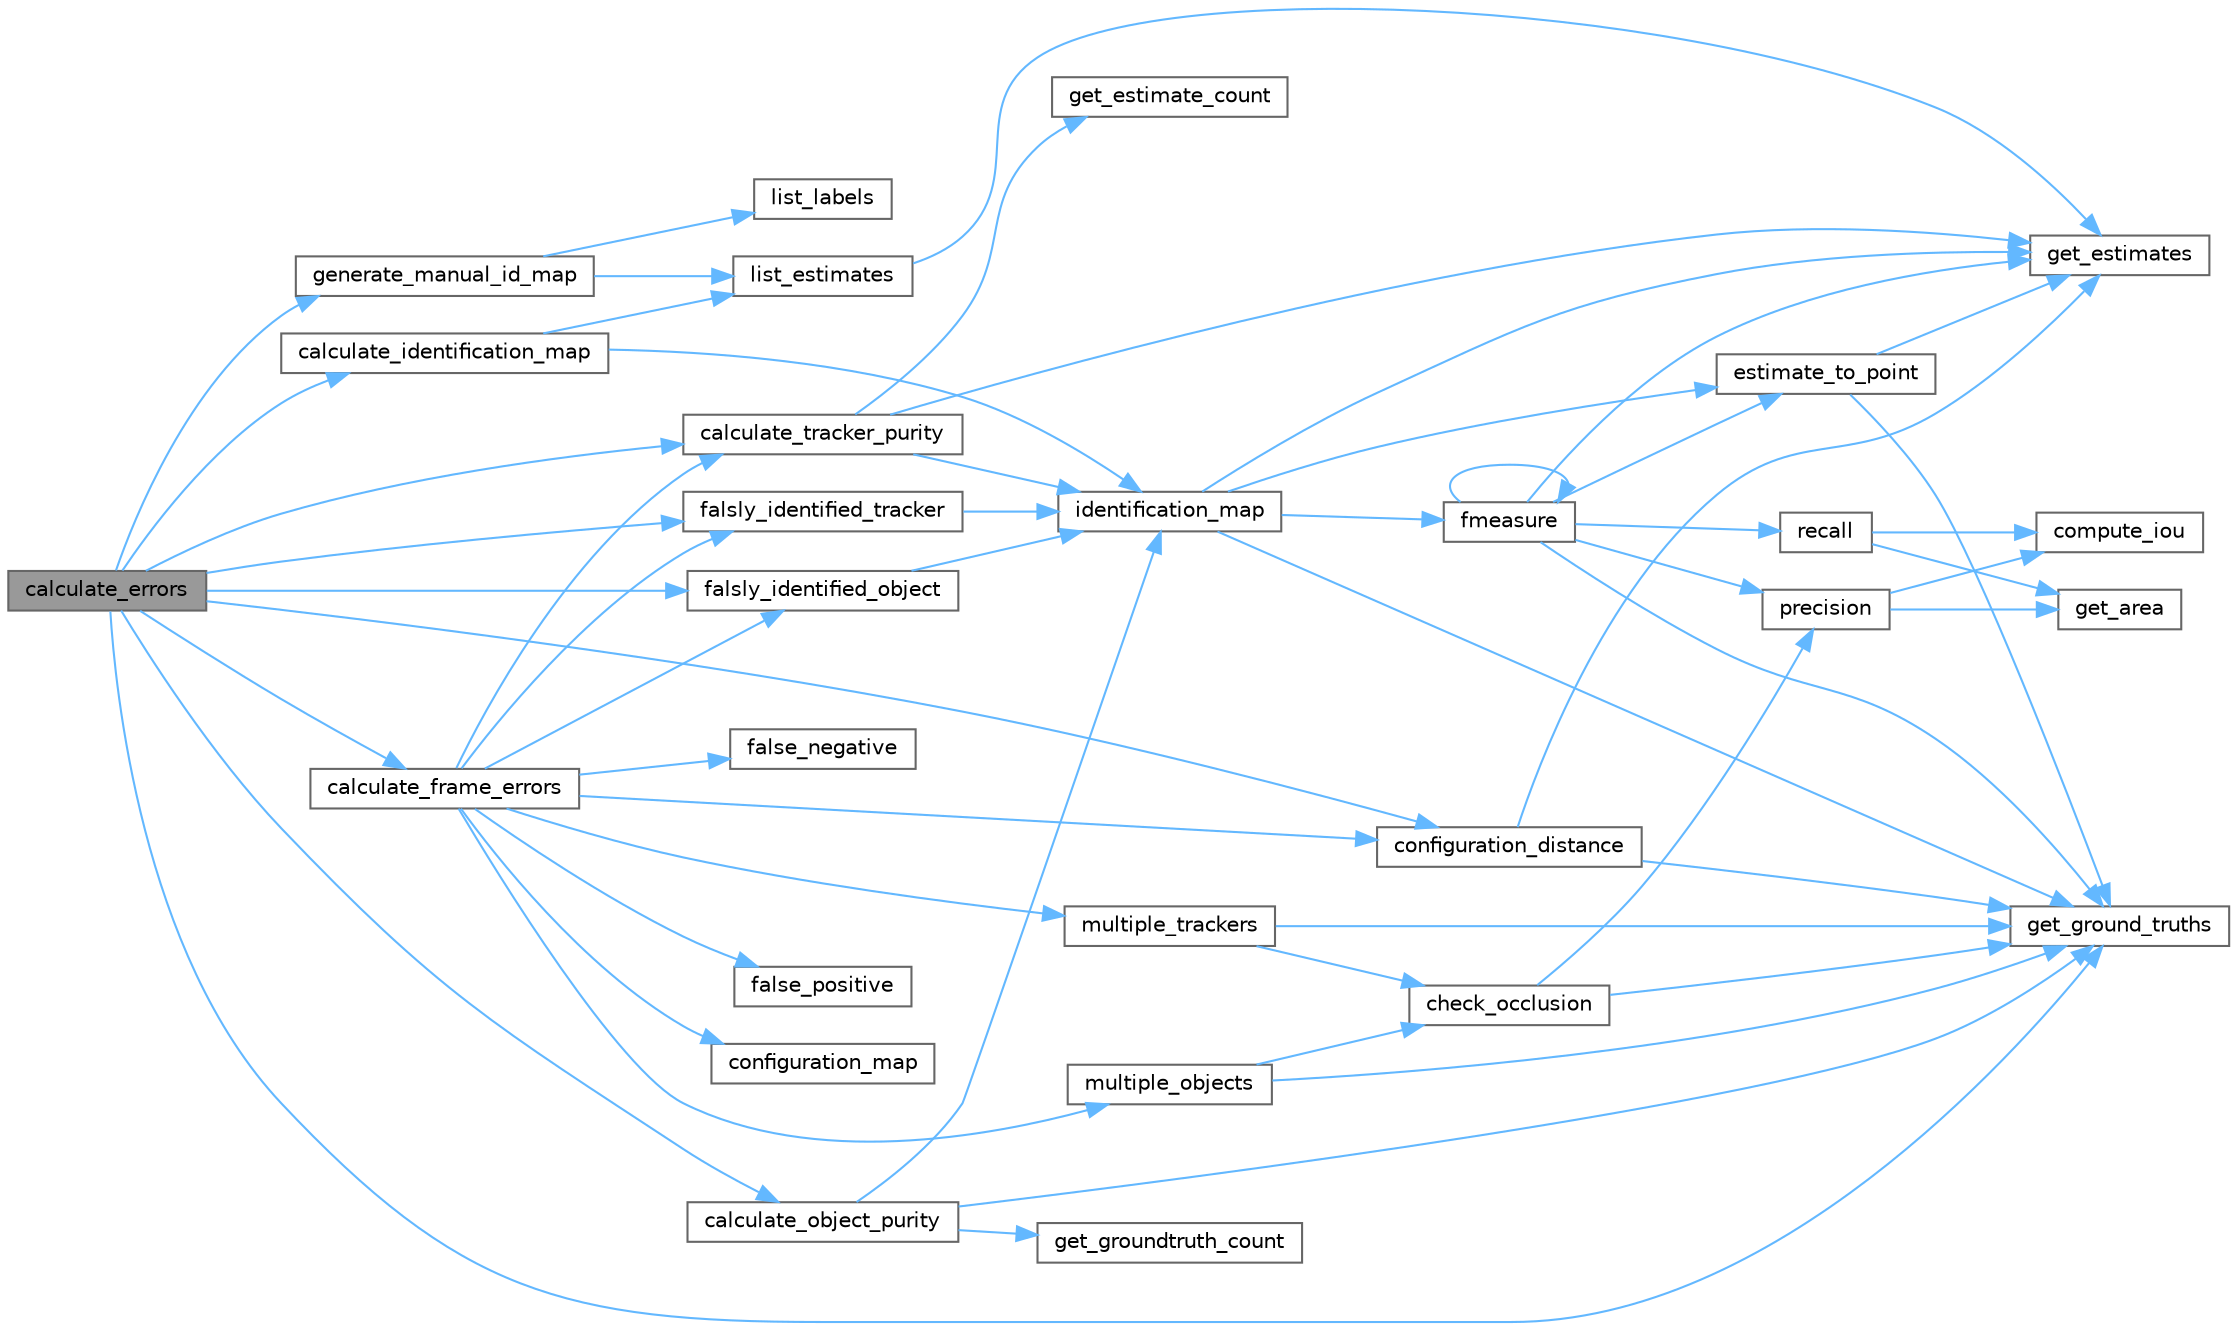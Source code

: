 digraph "calculate_errors"
{
 // LATEX_PDF_SIZE
  bgcolor="transparent";
  edge [fontname=Helvetica,fontsize=10,labelfontname=Helvetica,labelfontsize=10];
  node [fontname=Helvetica,fontsize=10,shape=box,height=0.2,width=0.4];
  rankdir="LR";
  Node1 [id="Node000001",label="calculate_errors",height=0.2,width=0.4,color="gray40", fillcolor="grey60", style="filled", fontcolor="black",tooltip=" "];
  Node1 -> Node2 [id="edge1_Node000001_Node000002",color="steelblue1",style="solid",tooltip=" "];
  Node2 [id="Node000002",label="calculate_frame_errors",height=0.2,width=0.4,color="grey40", fillcolor="white", style="filled",URL="$a00154.html#afb84b7efc3d1670971c3a96f2289ac5a",tooltip=" "];
  Node2 -> Node3 [id="edge2_Node000002_Node000003",color="steelblue1",style="solid",tooltip=" "];
  Node3 [id="Node000003",label="calculate_tracker_purity",height=0.2,width=0.4,color="grey40", fillcolor="white", style="filled",URL="$a00154.html#abe18d5f6b249e1dde980ff17aabf9e8f",tooltip=" "];
  Node3 -> Node4 [id="edge3_Node000003_Node000004",color="steelblue1",style="solid",tooltip=" "];
  Node4 [id="Node000004",label="get_estimate_count",height=0.2,width=0.4,color="grey40", fillcolor="white", style="filled",URL="$a00154.html#a62ba47250b3068ffa27bc8cc7f809daf",tooltip=" "];
  Node3 -> Node5 [id="edge4_Node000003_Node000005",color="steelblue1",style="solid",tooltip=" "];
  Node5 [id="Node000005",label="get_estimates",height=0.2,width=0.4,color="grey40", fillcolor="white", style="filled",URL="$a00154.html#a8f5619c019f49f35f2c470e7c40af013",tooltip=" "];
  Node3 -> Node6 [id="edge5_Node000003_Node000006",color="steelblue1",style="solid",tooltip=" "];
  Node6 [id="Node000006",label="identification_map",height=0.2,width=0.4,color="grey40", fillcolor="white", style="filled",URL="$a00154.html#aaaad9fe0f151923410425485f2f4c4ed",tooltip=" "];
  Node6 -> Node7 [id="edge6_Node000006_Node000007",color="steelblue1",style="solid",tooltip=" "];
  Node7 [id="Node000007",label="estimate_to_point",height=0.2,width=0.4,color="grey40", fillcolor="white", style="filled",URL="$a00154.html#a46be521dd2fd28c23d9ba49f160b3e7f",tooltip=" "];
  Node7 -> Node5 [id="edge7_Node000007_Node000005",color="steelblue1",style="solid",tooltip=" "];
  Node7 -> Node8 [id="edge8_Node000007_Node000008",color="steelblue1",style="solid",tooltip=" "];
  Node8 [id="Node000008",label="get_ground_truths",height=0.2,width=0.4,color="grey40", fillcolor="white", style="filled",URL="$a00154.html#aa0d2040d32ada937d1c5290044985240",tooltip=" "];
  Node6 -> Node9 [id="edge9_Node000006_Node000009",color="steelblue1",style="solid",tooltip=" "];
  Node9 [id="Node000009",label="fmeasure",height=0.2,width=0.4,color="grey40", fillcolor="white", style="filled",URL="$a00154.html#a1990a7819cacf1d4c1d72db40e19d7a9",tooltip=" "];
  Node9 -> Node7 [id="edge10_Node000009_Node000007",color="steelblue1",style="solid",tooltip=" "];
  Node9 -> Node9 [id="edge11_Node000009_Node000009",color="steelblue1",style="solid",tooltip=" "];
  Node9 -> Node5 [id="edge12_Node000009_Node000005",color="steelblue1",style="solid",tooltip=" "];
  Node9 -> Node8 [id="edge13_Node000009_Node000008",color="steelblue1",style="solid",tooltip=" "];
  Node9 -> Node10 [id="edge14_Node000009_Node000010",color="steelblue1",style="solid",tooltip=" "];
  Node10 [id="Node000010",label="precision",height=0.2,width=0.4,color="grey40", fillcolor="white", style="filled",URL="$a00154.html#aae33341ee61c7a874af86b59d4f81d84",tooltip=" "];
  Node10 -> Node11 [id="edge15_Node000010_Node000011",color="steelblue1",style="solid",tooltip=" "];
  Node11 [id="Node000011",label="compute_iou",height=0.2,width=0.4,color="grey40", fillcolor="white", style="filled",URL="$a00154.html#a2c362f5906289f957819905482b51948",tooltip="Calculates IoU of the given box with the array of the given boxes."];
  Node10 -> Node12 [id="edge16_Node000010_Node000012",color="steelblue1",style="solid",tooltip=" "];
  Node12 [id="Node000012",label="get_area",height=0.2,width=0.4,color="grey40", fillcolor="white", style="filled",URL="$a00154.html#ad5cec8c10881d8efa8a4da5e7fccf5fe",tooltip=" "];
  Node9 -> Node13 [id="edge17_Node000009_Node000013",color="steelblue1",style="solid",tooltip=" "];
  Node13 [id="Node000013",label="recall",height=0.2,width=0.4,color="grey40", fillcolor="white", style="filled",URL="$a00154.html#a6fffa1ba921b56906be56b8ef88fead5",tooltip=" "];
  Node13 -> Node11 [id="edge18_Node000013_Node000011",color="steelblue1",style="solid",tooltip=" "];
  Node13 -> Node12 [id="edge19_Node000013_Node000012",color="steelblue1",style="solid",tooltip=" "];
  Node6 -> Node5 [id="edge20_Node000006_Node000005",color="steelblue1",style="solid",tooltip=" "];
  Node6 -> Node8 [id="edge21_Node000006_Node000008",color="steelblue1",style="solid",tooltip=" "];
  Node2 -> Node14 [id="edge22_Node000002_Node000014",color="steelblue1",style="solid",tooltip=" "];
  Node14 [id="Node000014",label="configuration_distance",height=0.2,width=0.4,color="grey40", fillcolor="white", style="filled",URL="$a00154.html#abc6ee42a85d6b9fc7311c44da0e25133",tooltip=" "];
  Node14 -> Node5 [id="edge23_Node000014_Node000005",color="steelblue1",style="solid",tooltip=" "];
  Node14 -> Node8 [id="edge24_Node000014_Node000008",color="steelblue1",style="solid",tooltip=" "];
  Node2 -> Node15 [id="edge25_Node000002_Node000015",color="steelblue1",style="solid",tooltip=" "];
  Node15 [id="Node000015",label="configuration_map",height=0.2,width=0.4,color="grey40", fillcolor="white", style="filled",URL="$a00154.html#a4b46b30998262a37e07fbebba285ac79",tooltip=" "];
  Node2 -> Node16 [id="edge26_Node000002_Node000016",color="steelblue1",style="solid",tooltip=" "];
  Node16 [id="Node000016",label="false_negative",height=0.2,width=0.4,color="grey40", fillcolor="white", style="filled",URL="$a00154.html#a7145367645f6f72dce430c8f61faf76a",tooltip=" "];
  Node2 -> Node17 [id="edge27_Node000002_Node000017",color="steelblue1",style="solid",tooltip=" "];
  Node17 [id="Node000017",label="false_positive",height=0.2,width=0.4,color="grey40", fillcolor="white", style="filled",URL="$a00154.html#a28cab66ecf2005ae882c6bc2672fa461",tooltip=" "];
  Node2 -> Node18 [id="edge28_Node000002_Node000018",color="steelblue1",style="solid",tooltip=" "];
  Node18 [id="Node000018",label="falsly_identified_object",height=0.2,width=0.4,color="grey40", fillcolor="white", style="filled",URL="$a00154.html#a2a0bf799d0e7ebe787ced89e43d09bb5",tooltip=" "];
  Node18 -> Node6 [id="edge29_Node000018_Node000006",color="steelblue1",style="solid",tooltip=" "];
  Node2 -> Node19 [id="edge30_Node000002_Node000019",color="steelblue1",style="solid",tooltip=" "];
  Node19 [id="Node000019",label="falsly_identified_tracker",height=0.2,width=0.4,color="grey40", fillcolor="white", style="filled",URL="$a00154.html#a86b2c6d7d6195d366eca3c999f3219a2",tooltip=" "];
  Node19 -> Node6 [id="edge31_Node000019_Node000006",color="steelblue1",style="solid",tooltip=" "];
  Node2 -> Node20 [id="edge32_Node000002_Node000020",color="steelblue1",style="solid",tooltip=" "];
  Node20 [id="Node000020",label="multiple_objects",height=0.2,width=0.4,color="grey40", fillcolor="white", style="filled",URL="$a00154.html#a24713f50b19ca4cf8b48421328fffcf4",tooltip=" "];
  Node20 -> Node21 [id="edge33_Node000020_Node000021",color="steelblue1",style="solid",tooltip=" "];
  Node21 [id="Node000021",label="check_occlusion",height=0.2,width=0.4,color="grey40", fillcolor="white", style="filled",URL="$a00154.html#a756c92b090c4b99e7afe65dd1a08cd38",tooltip="Checks if a ground truth is occluded."];
  Node21 -> Node8 [id="edge34_Node000021_Node000008",color="steelblue1",style="solid",tooltip=" "];
  Node21 -> Node10 [id="edge35_Node000021_Node000010",color="steelblue1",style="solid",tooltip=" "];
  Node20 -> Node8 [id="edge36_Node000020_Node000008",color="steelblue1",style="solid",tooltip=" "];
  Node2 -> Node22 [id="edge37_Node000002_Node000022",color="steelblue1",style="solid",tooltip=" "];
  Node22 [id="Node000022",label="multiple_trackers",height=0.2,width=0.4,color="grey40", fillcolor="white", style="filled",URL="$a00154.html#ae7a2ff900f60fe15be7946b972d55ce1",tooltip=" "];
  Node22 -> Node21 [id="edge38_Node000022_Node000021",color="steelblue1",style="solid",tooltip=" "];
  Node22 -> Node8 [id="edge39_Node000022_Node000008",color="steelblue1",style="solid",tooltip=" "];
  Node1 -> Node23 [id="edge40_Node000001_Node000023",color="steelblue1",style="solid",tooltip=" "];
  Node23 [id="Node000023",label="calculate_identification_map",height=0.2,width=0.4,color="grey40", fillcolor="white", style="filled",URL="$a00154.html#a3639a941793f544ac8da43787caf0e79",tooltip="Calculates Identification map for an entire video."];
  Node23 -> Node6 [id="edge41_Node000023_Node000006",color="steelblue1",style="solid",tooltip=" "];
  Node23 -> Node24 [id="edge42_Node000023_Node000024",color="steelblue1",style="solid",tooltip=" "];
  Node24 [id="Node000024",label="list_estimates",height=0.2,width=0.4,color="grey40", fillcolor="white", style="filled",URL="$a00154.html#a3d137dc16b12468a6cecc09a1a0909b4",tooltip=" "];
  Node24 -> Node5 [id="edge43_Node000024_Node000005",color="steelblue1",style="solid",tooltip=" "];
  Node1 -> Node25 [id="edge44_Node000001_Node000025",color="steelblue1",style="solid",tooltip=" "];
  Node25 [id="Node000025",label="calculate_object_purity",height=0.2,width=0.4,color="grey40", fillcolor="white", style="filled",URL="$a00154.html#afa5e4bd548b6ad8817feade0a06a04f2",tooltip=" "];
  Node25 -> Node8 [id="edge45_Node000025_Node000008",color="steelblue1",style="solid",tooltip=" "];
  Node25 -> Node26 [id="edge46_Node000025_Node000026",color="steelblue1",style="solid",tooltip=" "];
  Node26 [id="Node000026",label="get_groundtruth_count",height=0.2,width=0.4,color="grey40", fillcolor="white", style="filled",URL="$a00154.html#a6143443ad8d54a84a686949a085cef69",tooltip=" "];
  Node25 -> Node6 [id="edge47_Node000025_Node000006",color="steelblue1",style="solid",tooltip=" "];
  Node1 -> Node3 [id="edge48_Node000001_Node000003",color="steelblue1",style="solid",tooltip=" "];
  Node1 -> Node14 [id="edge49_Node000001_Node000014",color="steelblue1",style="solid",tooltip=" "];
  Node1 -> Node18 [id="edge50_Node000001_Node000018",color="steelblue1",style="solid",tooltip=" "];
  Node1 -> Node19 [id="edge51_Node000001_Node000019",color="steelblue1",style="solid",tooltip=" "];
  Node1 -> Node27 [id="edge52_Node000001_Node000027",color="steelblue1",style="solid",tooltip=" "];
  Node27 [id="Node000027",label="generate_manual_id_map",height=0.2,width=0.4,color="grey40", fillcolor="white", style="filled",URL="$a00154.html#a807e2d387bd46390c13ac4a7ab669f65",tooltip=" "];
  Node27 -> Node24 [id="edge53_Node000027_Node000024",color="steelblue1",style="solid",tooltip=" "];
  Node27 -> Node28 [id="edge54_Node000027_Node000028",color="steelblue1",style="solid",tooltip=" "];
  Node28 [id="Node000028",label="list_labels",height=0.2,width=0.4,color="grey40", fillcolor="white", style="filled",URL="$a00154.html#a4bcbbfc33a744742f75d12148bb18ca2",tooltip=" "];
  Node1 -> Node8 [id="edge55_Node000001_Node000008",color="steelblue1",style="solid",tooltip=" "];
}
